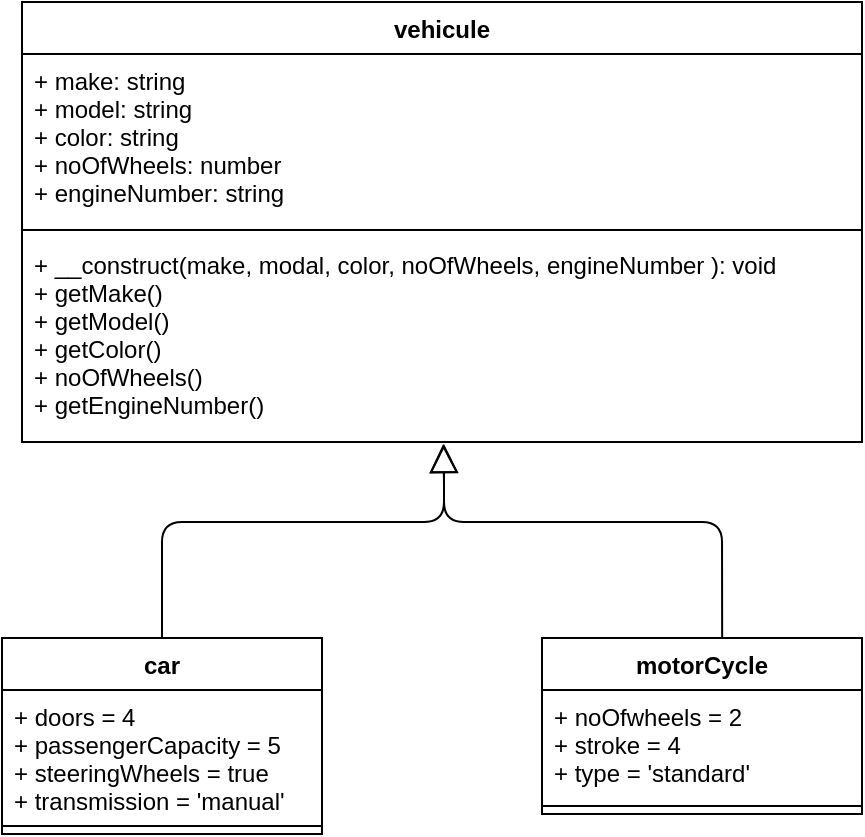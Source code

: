 <mxfile>
    <diagram id="4KZTm4Fq73bGfSVH9eQ2" name="Page-1">
        <mxGraphModel dx="1128" dy="694" grid="1" gridSize="10" guides="1" tooltips="1" connect="1" arrows="1" fold="1" page="1" pageScale="1" pageWidth="850" pageHeight="1100" math="0" shadow="0">
            <root>
                <mxCell id="0"/>
                <mxCell id="1" parent="0"/>
                <mxCell id="39" value="vehicule" style="swimlane;fontStyle=1;align=center;verticalAlign=top;childLayout=stackLayout;horizontal=1;startSize=26;horizontalStack=0;resizeParent=1;resizeParentMax=0;resizeLast=0;collapsible=1;marginBottom=0;" parent="1" vertex="1">
                    <mxGeometry x="230" y="60" width="420" height="220" as="geometry"/>
                </mxCell>
                <mxCell id="40" value="+ make: string&#10;+ model: string&#10;+ color: string&#10;+ noOfWheels: number&#10;+ engineNumber: string&#10;&#10;" style="text;strokeColor=none;fillColor=none;align=left;verticalAlign=top;spacingLeft=4;spacingRight=4;overflow=hidden;rotatable=0;points=[[0,0.5],[1,0.5]];portConstraint=eastwest;" parent="39" vertex="1">
                    <mxGeometry y="26" width="420" height="84" as="geometry"/>
                </mxCell>
                <mxCell id="41" value="" style="line;strokeWidth=1;fillColor=none;align=left;verticalAlign=middle;spacingTop=-1;spacingLeft=3;spacingRight=3;rotatable=0;labelPosition=right;points=[];portConstraint=eastwest;" parent="39" vertex="1">
                    <mxGeometry y="110" width="420" height="8" as="geometry"/>
                </mxCell>
                <mxCell id="42" value="+ __construct(make, modal, color, noOfWheels, engineNumber ): void&#10;+ getMake()&#10;+ getModel()&#10;+ getColor()&#10;+ noOfWheels()&#10;+ getEngineNumber()" style="text;strokeColor=none;fillColor=none;align=left;verticalAlign=top;spacingLeft=4;spacingRight=4;overflow=hidden;rotatable=0;points=[[0,0.5],[1,0.5]];portConstraint=eastwest;" parent="39" vertex="1">
                    <mxGeometry y="118" width="420" height="102" as="geometry"/>
                </mxCell>
                <mxCell id="48" value="car" style="swimlane;fontStyle=1;align=center;verticalAlign=top;childLayout=stackLayout;horizontal=1;startSize=26;horizontalStack=0;resizeParent=1;resizeParentMax=0;resizeLast=0;collapsible=1;marginBottom=0;" parent="1" vertex="1">
                    <mxGeometry x="220" y="378" width="160" height="98" as="geometry"/>
                </mxCell>
                <mxCell id="49" value="+ doors = 4&#10;+ passengerCapacity = 5&#10;+ steeringWheels = true&#10;+ transmission = 'manual'&#10;" style="text;strokeColor=none;fillColor=none;align=left;verticalAlign=top;spacingLeft=4;spacingRight=4;overflow=hidden;rotatable=0;points=[[0,0.5],[1,0.5]];portConstraint=eastwest;" parent="48" vertex="1">
                    <mxGeometry y="26" width="160" height="64" as="geometry"/>
                </mxCell>
                <mxCell id="50" value="" style="line;strokeWidth=1;fillColor=none;align=left;verticalAlign=middle;spacingTop=-1;spacingLeft=3;spacingRight=3;rotatable=0;labelPosition=right;points=[];portConstraint=eastwest;" parent="48" vertex="1">
                    <mxGeometry y="90" width="160" height="8" as="geometry"/>
                </mxCell>
                <mxCell id="53" value="motorCycle" style="swimlane;fontStyle=1;align=center;verticalAlign=top;childLayout=stackLayout;horizontal=1;startSize=26;horizontalStack=0;resizeParent=1;resizeParentMax=0;resizeLast=0;collapsible=1;marginBottom=0;" parent="1" vertex="1">
                    <mxGeometry x="490" y="378" width="160" height="88" as="geometry"/>
                </mxCell>
                <mxCell id="54" value="+ noOfwheels = 2&#10;+ stroke = 4&#10;+ type = 'standard'" style="text;strokeColor=none;fillColor=none;align=left;verticalAlign=top;spacingLeft=4;spacingRight=4;overflow=hidden;rotatable=0;points=[[0,0.5],[1,0.5]];portConstraint=eastwest;" parent="53" vertex="1">
                    <mxGeometry y="26" width="160" height="54" as="geometry"/>
                </mxCell>
                <mxCell id="55" value="" style="line;strokeWidth=1;fillColor=none;align=left;verticalAlign=middle;spacingTop=-1;spacingLeft=3;spacingRight=3;rotatable=0;labelPosition=right;points=[];portConstraint=eastwest;" parent="53" vertex="1">
                    <mxGeometry y="80" width="160" height="8" as="geometry"/>
                </mxCell>
                <mxCell id="56" value="" style="endArrow=block;endFill=0;endSize=12;html=1;entryX=0.549;entryY=1.01;entryDx=0;entryDy=0;entryPerimeter=0;exitX=0.5;exitY=0;exitDx=0;exitDy=0;" edge="1" parent="1" source="48">
                    <mxGeometry width="160" relative="1" as="geometry">
                        <mxPoint x="280" y="378" as="sourcePoint"/>
                        <mxPoint x="440.58" y="281.02" as="targetPoint"/>
                        <Array as="points">
                            <mxPoint x="300" y="320"/>
                            <mxPoint x="330" y="320"/>
                            <mxPoint x="380" y="320"/>
                            <mxPoint x="441" y="320"/>
                            <mxPoint x="441" y="300"/>
                        </Array>
                    </mxGeometry>
                </mxCell>
                <mxCell id="58" value="" style="endArrow=block;endFill=0;endSize=12;html=1;exitX=0.563;exitY=-0.005;exitDx=0;exitDy=0;exitPerimeter=0;" edge="1" parent="1" source="53">
                    <mxGeometry width="160" relative="1" as="geometry">
                        <mxPoint x="580" y="371" as="sourcePoint"/>
                        <mxPoint x="441" y="281" as="targetPoint"/>
                        <Array as="points">
                            <mxPoint x="580" y="320"/>
                            <mxPoint x="530" y="320"/>
                            <mxPoint x="441" y="320"/>
                        </Array>
                    </mxGeometry>
                </mxCell>
            </root>
        </mxGraphModel>
    </diagram>
</mxfile>